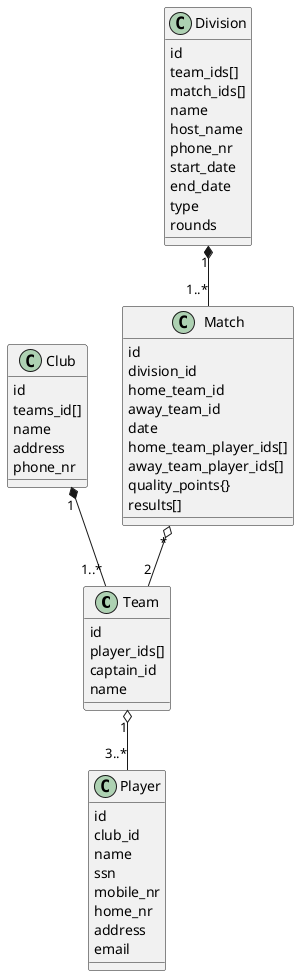 @startuml lol


Team "1" o-- "3..*" Player
Club "1" *-- "1..*" Team 
Match "*" o-- "2" Team 
Division "1" *-- "1..*" Match  


class Player {
    id 
    club_id
    name 
    ssn
    mobile_nr
    home_nr
    address
    email
}
class Club {
    id
    teams_id[]
    name
    address
    phone_nr
}
class Team {
    id
    player_ids[]
    captain_id
    name
}
class Division {
    id
    team_ids[]
    match_ids[]
    name
    host_name
    phone_nr
    start_date
    end_date
    type
    rounds
}
class Match {
    id
    division_id
    home_team_id
    away_team_id
    date
    home_team_player_ids[]
    away_team_player_ids[]
    quality_points{}
    results[]
}

@enduml
